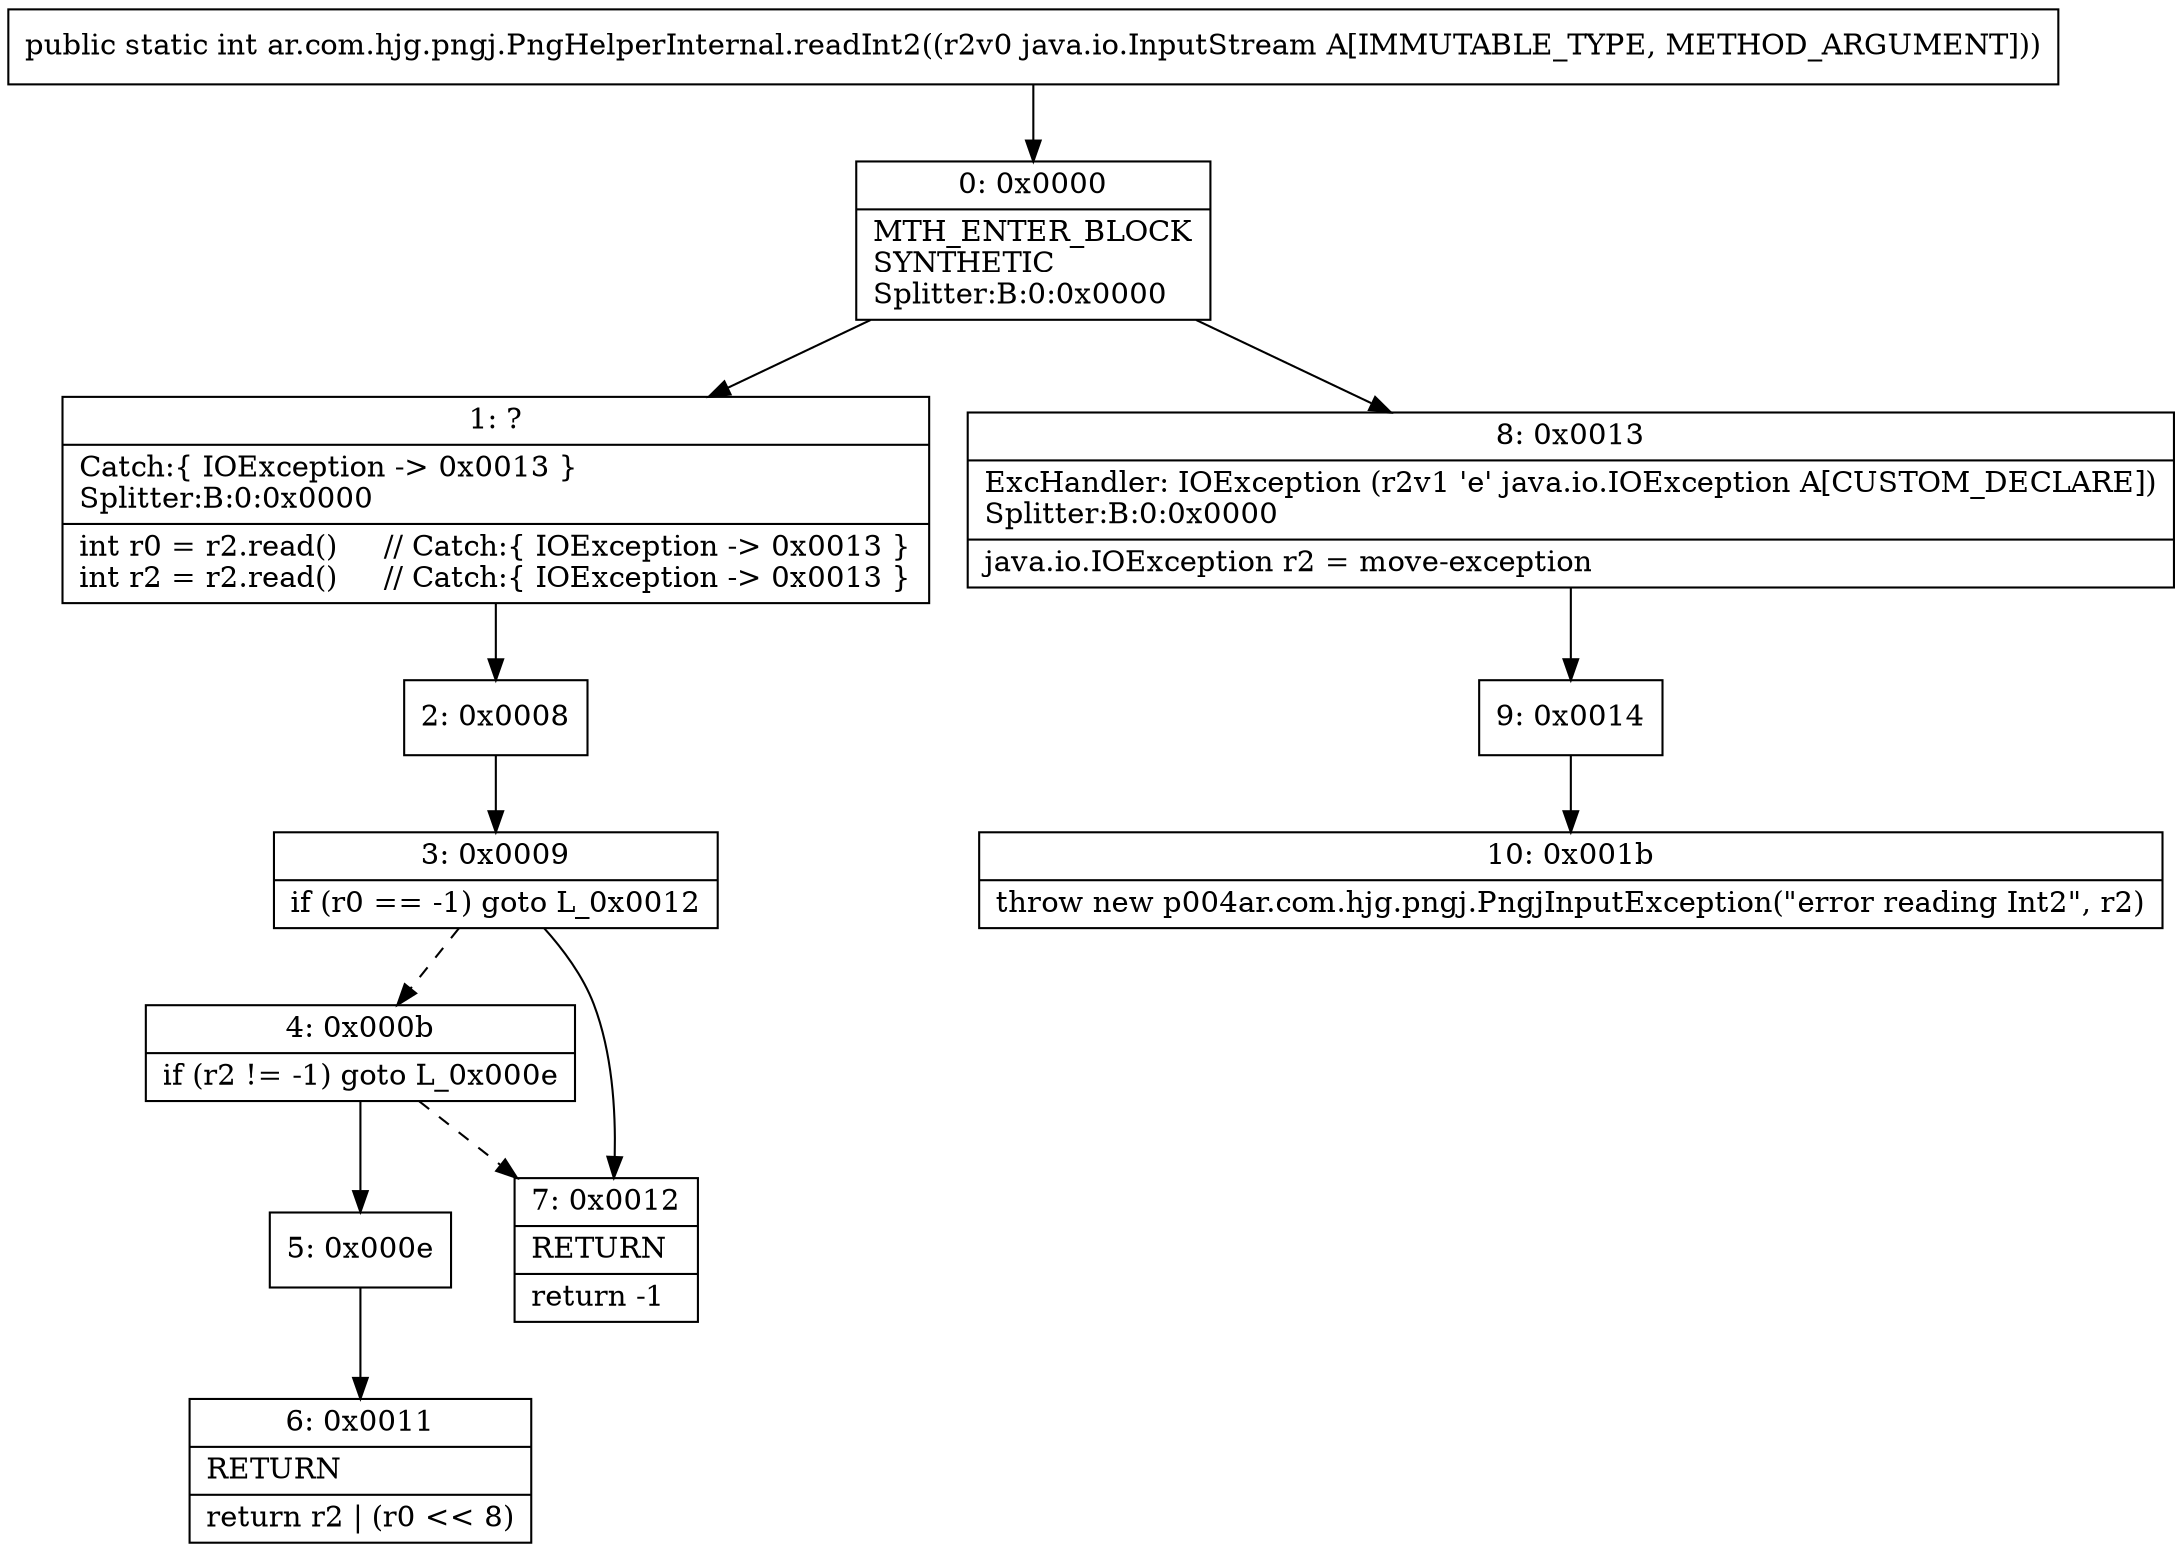 digraph "CFG forar.com.hjg.pngj.PngHelperInternal.readInt2(Ljava\/io\/InputStream;)I" {
Node_0 [shape=record,label="{0\:\ 0x0000|MTH_ENTER_BLOCK\lSYNTHETIC\lSplitter:B:0:0x0000\l}"];
Node_1 [shape=record,label="{1\:\ ?|Catch:\{ IOException \-\> 0x0013 \}\lSplitter:B:0:0x0000\l|int r0 = r2.read()     \/\/ Catch:\{ IOException \-\> 0x0013 \}\lint r2 = r2.read()     \/\/ Catch:\{ IOException \-\> 0x0013 \}\l}"];
Node_2 [shape=record,label="{2\:\ 0x0008}"];
Node_3 [shape=record,label="{3\:\ 0x0009|if (r0 == \-1) goto L_0x0012\l}"];
Node_4 [shape=record,label="{4\:\ 0x000b|if (r2 != \-1) goto L_0x000e\l}"];
Node_5 [shape=record,label="{5\:\ 0x000e}"];
Node_6 [shape=record,label="{6\:\ 0x0011|RETURN\l|return r2 \| (r0 \<\< 8)\l}"];
Node_7 [shape=record,label="{7\:\ 0x0012|RETURN\l|return \-1\l}"];
Node_8 [shape=record,label="{8\:\ 0x0013|ExcHandler: IOException (r2v1 'e' java.io.IOException A[CUSTOM_DECLARE])\lSplitter:B:0:0x0000\l|java.io.IOException r2 = move\-exception\l}"];
Node_9 [shape=record,label="{9\:\ 0x0014}"];
Node_10 [shape=record,label="{10\:\ 0x001b|throw new p004ar.com.hjg.pngj.PngjInputException(\"error reading Int2\", r2)\l}"];
MethodNode[shape=record,label="{public static int ar.com.hjg.pngj.PngHelperInternal.readInt2((r2v0 java.io.InputStream A[IMMUTABLE_TYPE, METHOD_ARGUMENT])) }"];
MethodNode -> Node_0;
Node_0 -> Node_1;
Node_0 -> Node_8;
Node_1 -> Node_2;
Node_2 -> Node_3;
Node_3 -> Node_4[style=dashed];
Node_3 -> Node_7;
Node_4 -> Node_5;
Node_4 -> Node_7[style=dashed];
Node_5 -> Node_6;
Node_8 -> Node_9;
Node_9 -> Node_10;
}

